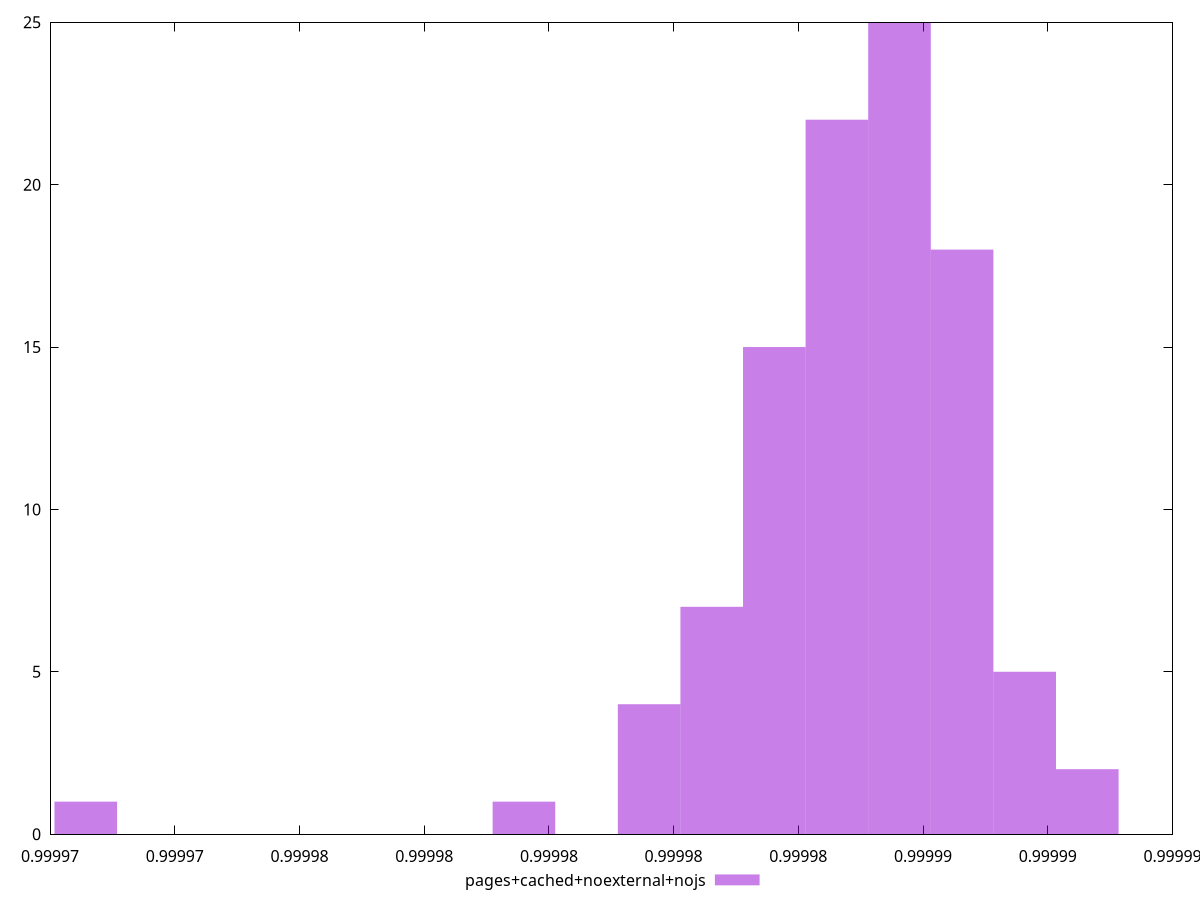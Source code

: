 $_pagesCachedNoexternalNojs <<EOF
0.9999846186493918 22
0.9999816073882503 4
0.9999866261568194 18
0.9999725736048256 1
0.9999856224031056 25
0.9999826111419641 7
0.9999886336642472 2
0.9999876299105334 5
0.9999836148956779 15
0.9999795998808225 1
EOF
set key outside below
set terminal pngcairo
set output "report_00005_2020-11-02T22-26-11.212Z/mainthread-work-breakdown/pages+cached+noexternal+nojs//hist.png"
set yrange [0:25]
set boxwidth 0.0000010037537138448793
set style fill transparent solid 0.5 noborder
plot $_pagesCachedNoexternalNojs title "pages+cached+noexternal+nojs" with boxes ,